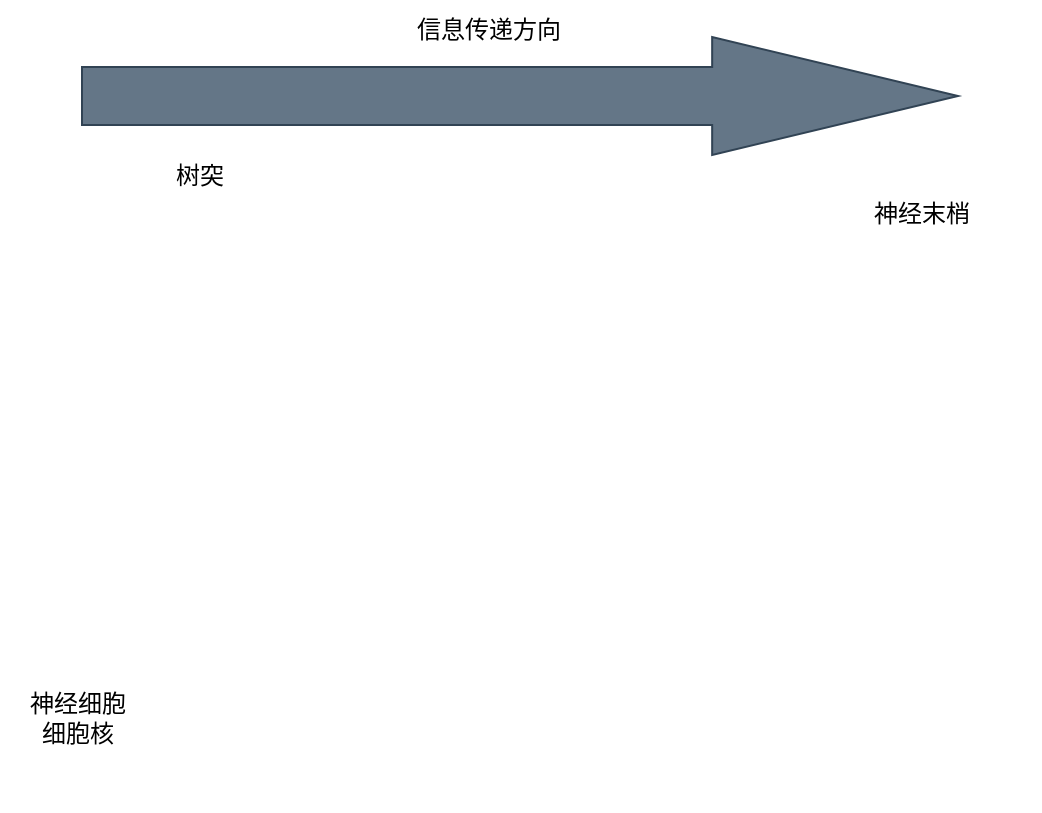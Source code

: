<mxfile version="21.1.1" type="github">
  <diagram id="vNaFavaUtkI6E_ZRZSPJ" name="第 1 页">
    <mxGraphModel dx="976" dy="526" grid="1" gridSize="10" guides="1" tooltips="1" connect="1" arrows="1" fold="1" page="1" pageScale="1" pageWidth="827" pageHeight="1169" math="1" shadow="0">
      <root>
        <mxCell id="0" />
        <mxCell id="1" parent="0" />
        <mxCell id="U37dDdCDtGxf1Vqsfb_v-1" value="" style="shape=image;verticalLabelPosition=bottom;labelBackgroundColor=default;verticalAlign=top;aspect=fixed;imageAspect=0;image=https://upload.wikimedia.org/wikipedia/commons/thumb/b/bc/Neuron_Hand-tuned.svg/2560px-Neuron_Hand-tuned.svg.png;fillColor=default;strokeColor=default;" parent="1" vertex="1">
          <mxGeometry x="208" y="220" width="520" height="280" as="geometry" />
        </mxCell>
        <mxCell id="U37dDdCDtGxf1Vqsfb_v-2" value="树突" style="text;html=1;strokeColor=none;fillColor=none;align=center;verticalAlign=middle;whiteSpace=wrap;rounded=0;" parent="1" vertex="1">
          <mxGeometry x="278" y="213" width="60" height="30" as="geometry" />
        </mxCell>
        <mxCell id="U37dDdCDtGxf1Vqsfb_v-3" value="神经细胞细胞核" style="text;html=1;strokeColor=none;fillColor=none;align=center;verticalAlign=middle;whiteSpace=wrap;rounded=0;" parent="1" vertex="1">
          <mxGeometry x="218" y="484" width="58" height="30" as="geometry" />
        </mxCell>
        <mxCell id="U37dDdCDtGxf1Vqsfb_v-4" value="神经末梢" style="text;html=1;strokeColor=none;fillColor=none;align=center;verticalAlign=middle;whiteSpace=wrap;rounded=0;" parent="1" vertex="1">
          <mxGeometry x="639" y="232" width="60" height="30" as="geometry" />
        </mxCell>
        <mxCell id="U37dDdCDtGxf1Vqsfb_v-5" value="" style="rounded=0;whiteSpace=wrap;html=1;rotation=-45;strokeWidth=0;strokeColor=#FFFFFF;" parent="1" vertex="1">
          <mxGeometry x="349" y="338.66" width="58.92" height="23" as="geometry" />
        </mxCell>
        <mxCell id="U37dDdCDtGxf1Vqsfb_v-6" value="" style="ellipse;whiteSpace=wrap;html=1;aspect=fixed;strokeWidth=0;strokeColor=#FFFFFF;" parent="1" vertex="1">
          <mxGeometry x="353" y="361.66" width="14" height="14" as="geometry" />
        </mxCell>
        <mxCell id="U37dDdCDtGxf1Vqsfb_v-7" value="" style="rounded=0;whiteSpace=wrap;html=1;rotation=85;strokeWidth=0;strokeColor=#FFFFFF;" parent="1" vertex="1">
          <mxGeometry x="454.21" y="459.69" width="120" height="47.54" as="geometry" />
        </mxCell>
        <mxCell id="U37dDdCDtGxf1Vqsfb_v-8" value="" style="ellipse;whiteSpace=wrap;html=1;aspect=fixed;strokeWidth=0;strokeColor=#FFFFFF;" parent="1" vertex="1">
          <mxGeometry x="500" y="423" width="9" height="9" as="geometry" />
        </mxCell>
        <mxCell id="U37dDdCDtGxf1Vqsfb_v-9" value="" style="ellipse;whiteSpace=wrap;html=1;rotation=45;strokeWidth=0;strokeColor=#FFFFFF;" parent="1" vertex="1">
          <mxGeometry x="535" y="404" width="120" height="80" as="geometry" />
        </mxCell>
        <mxCell id="U37dDdCDtGxf1Vqsfb_v-10" value="" style="rounded=1;whiteSpace=wrap;html=1;rotation=-105;strokeColor=#FFFFFF;strokeWidth=0;" parent="1" vertex="1">
          <mxGeometry x="473" y="312" width="118" height="30" as="geometry" />
        </mxCell>
        <mxCell id="U37dDdCDtGxf1Vqsfb_v-11" value="" style="shape=flexArrow;endArrow=classic;html=1;rounded=0;width=29;endSize=40.64;fillColor=#647687;strokeColor=#314354;endWidth=29;" parent="1" edge="1">
          <mxGeometry width="50" height="50" relative="1" as="geometry">
            <mxPoint x="248.5" y="188" as="sourcePoint" />
            <mxPoint x="687.5" y="188" as="targetPoint" />
          </mxGeometry>
        </mxCell>
        <mxCell id="U37dDdCDtGxf1Vqsfb_v-12" value="信息传递方向" style="text;html=1;strokeColor=none;fillColor=none;align=center;verticalAlign=middle;whiteSpace=wrap;rounded=0;" parent="1" vertex="1">
          <mxGeometry x="340" y="140" width="225" height="30" as="geometry" />
        </mxCell>
      </root>
    </mxGraphModel>
  </diagram>
</mxfile>
